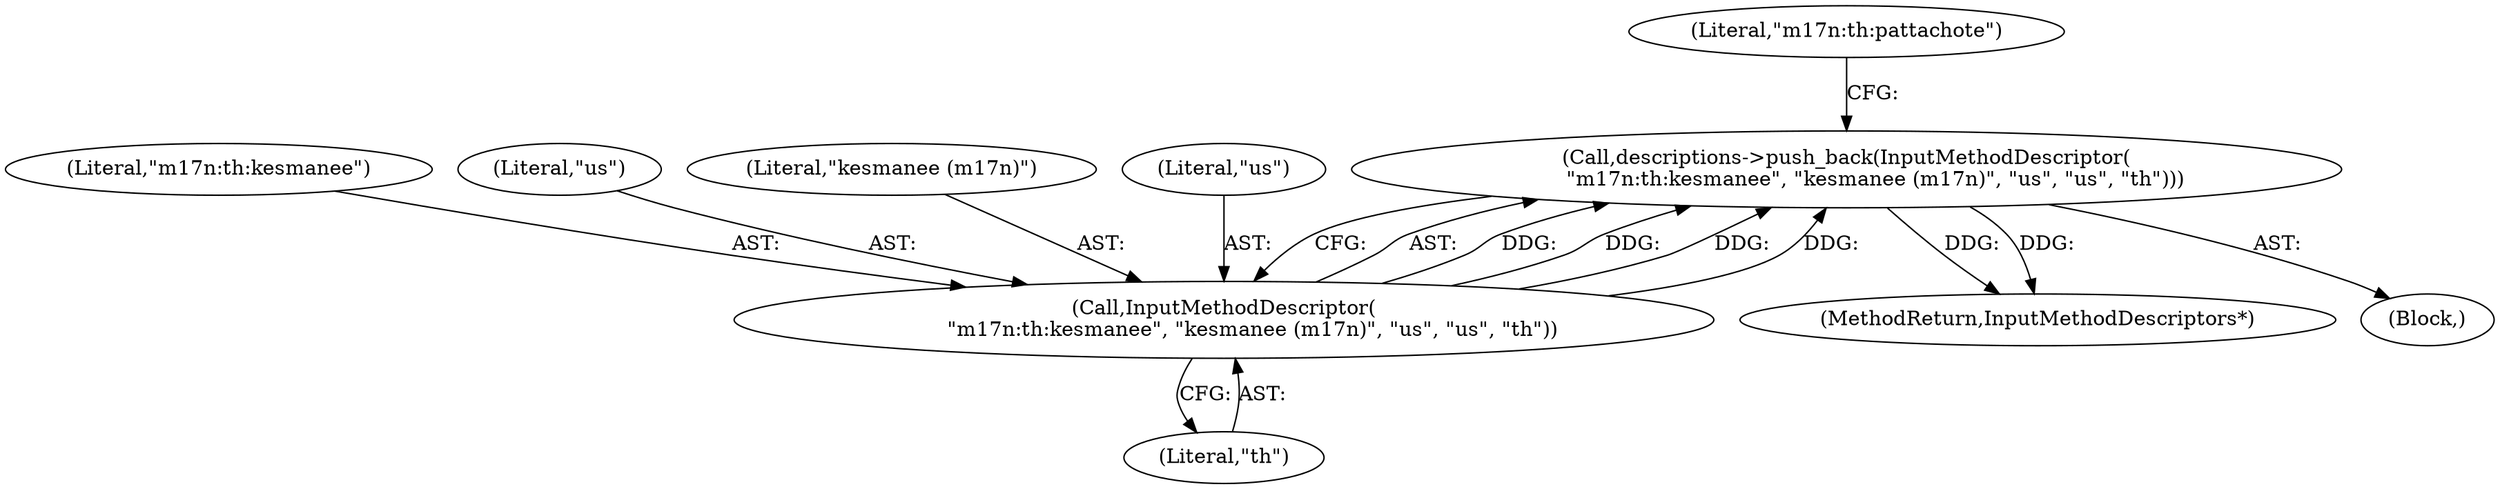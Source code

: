 digraph "1_Chrome_dc7b094a338c6c521f918f478e993f0f74bbea0d_12@del" {
"1000215" [label="(Call,descriptions->push_back(InputMethodDescriptor(\n         \"m17n:th:kesmanee\", \"kesmanee (m17n)\", \"us\", \"us\", \"th\")))"];
"1000216" [label="(Call,InputMethodDescriptor(\n         \"m17n:th:kesmanee\", \"kesmanee (m17n)\", \"us\", \"us\", \"th\"))"];
"1000221" [label="(Literal,\"th\")"];
"1000217" [label="(Literal,\"m17n:th:kesmanee\")"];
"1000216" [label="(Call,InputMethodDescriptor(\n         \"m17n:th:kesmanee\", \"kesmanee (m17n)\", \"us\", \"us\", \"th\"))"];
"1000581" [label="(MethodReturn,InputMethodDescriptors*)"];
"1000215" [label="(Call,descriptions->push_back(InputMethodDescriptor(\n         \"m17n:th:kesmanee\", \"kesmanee (m17n)\", \"us\", \"us\", \"th\")))"];
"1000219" [label="(Literal,\"us\")"];
"1000218" [label="(Literal,\"kesmanee (m17n)\")"];
"1000220" [label="(Literal,\"us\")"];
"1000224" [label="(Literal,\"m17n:th:pattachote\")"];
"1000101" [label="(Block,)"];
"1000215" -> "1000101"  [label="AST: "];
"1000215" -> "1000216"  [label="CFG: "];
"1000216" -> "1000215"  [label="AST: "];
"1000224" -> "1000215"  [label="CFG: "];
"1000215" -> "1000581"  [label="DDG: "];
"1000215" -> "1000581"  [label="DDG: "];
"1000216" -> "1000215"  [label="DDG: "];
"1000216" -> "1000215"  [label="DDG: "];
"1000216" -> "1000215"  [label="DDG: "];
"1000216" -> "1000215"  [label="DDG: "];
"1000216" -> "1000221"  [label="CFG: "];
"1000217" -> "1000216"  [label="AST: "];
"1000218" -> "1000216"  [label="AST: "];
"1000219" -> "1000216"  [label="AST: "];
"1000220" -> "1000216"  [label="AST: "];
"1000221" -> "1000216"  [label="AST: "];
}
